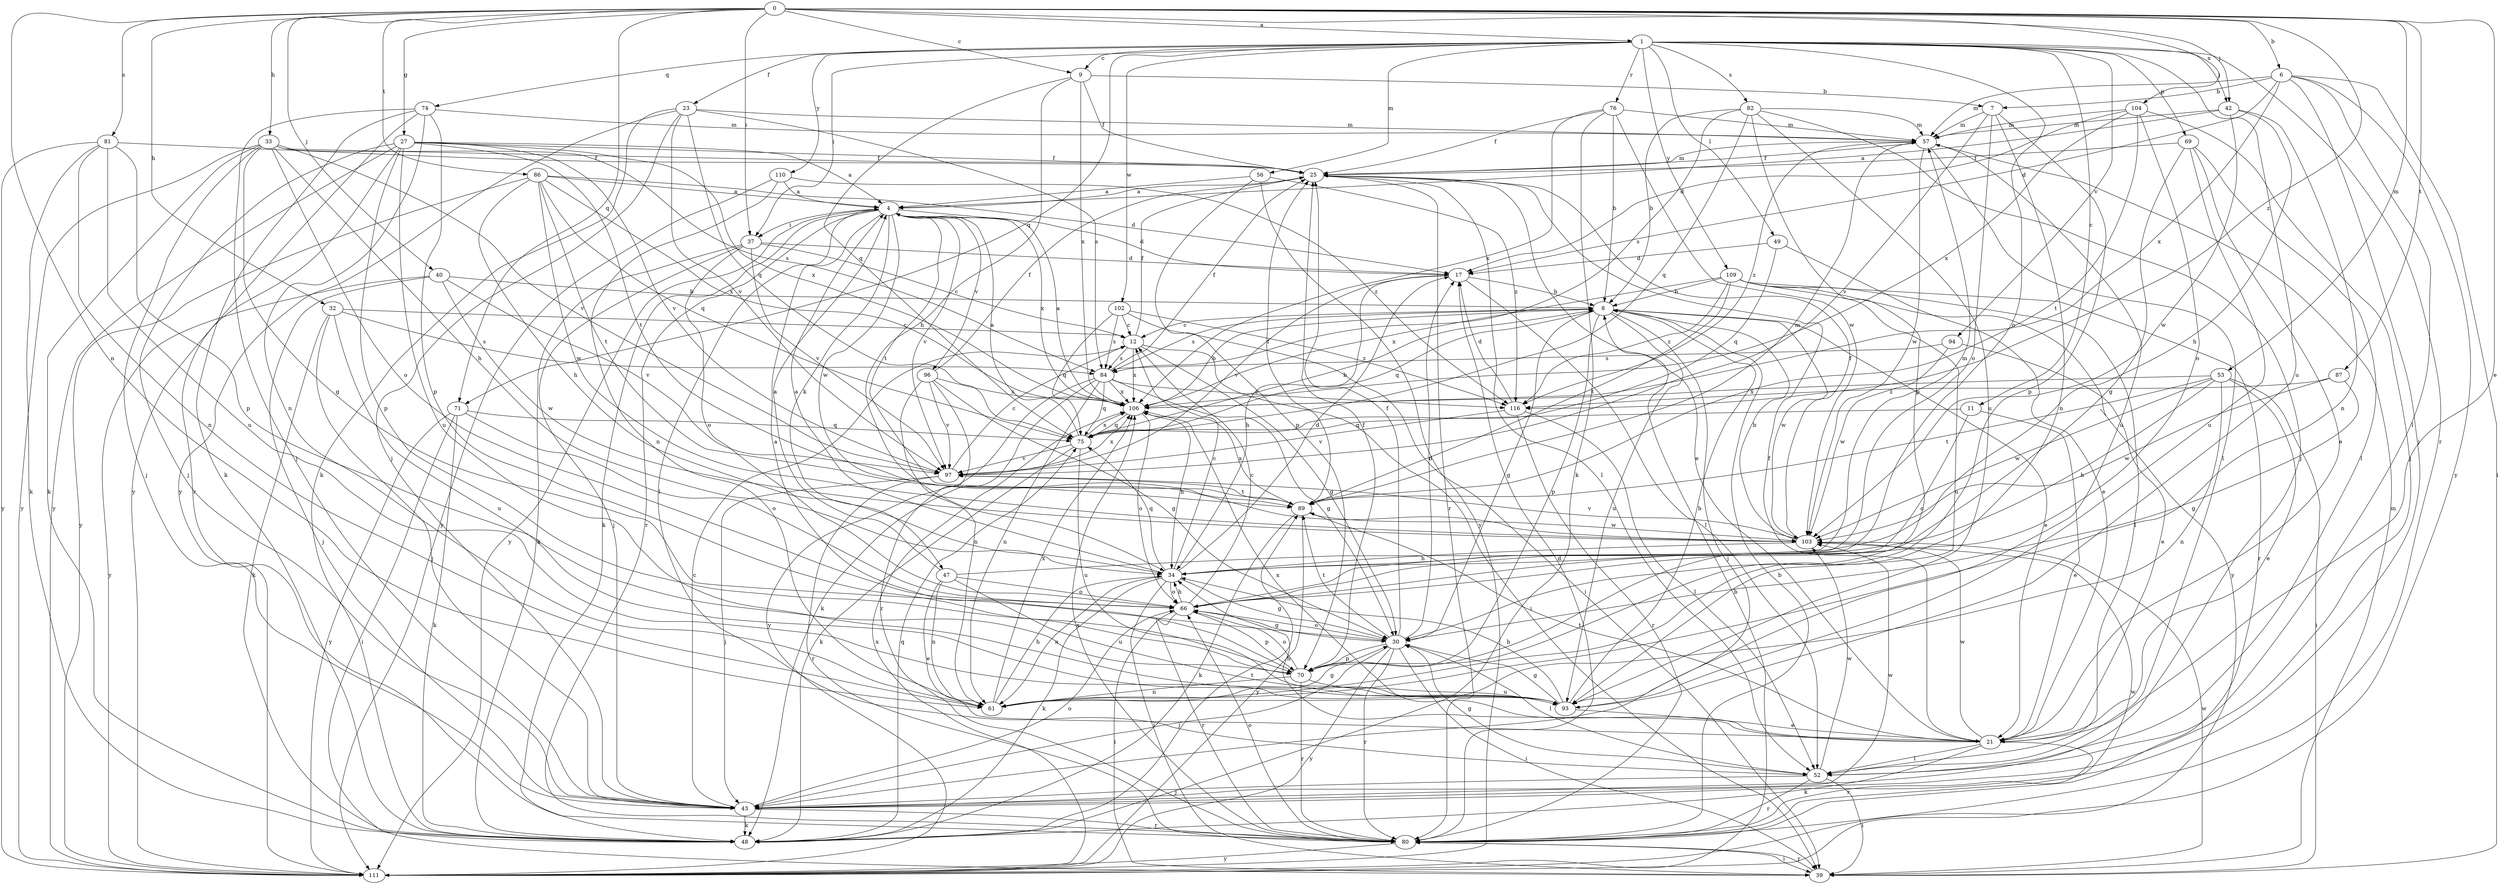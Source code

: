 strict digraph  {
0;
1;
4;
6;
7;
8;
9;
11;
12;
17;
21;
23;
25;
27;
30;
32;
33;
34;
37;
39;
40;
42;
43;
47;
48;
49;
52;
53;
56;
57;
61;
66;
69;
70;
71;
74;
75;
76;
80;
81;
82;
84;
86;
87;
89;
93;
94;
96;
97;
102;
103;
104;
106;
109;
110;
111;
116;
0 -> 1  [label=a];
0 -> 6  [label=b];
0 -> 9  [label=c];
0 -> 21  [label=e];
0 -> 27  [label=g];
0 -> 32  [label=h];
0 -> 33  [label=h];
0 -> 37  [label=i];
0 -> 40  [label=j];
0 -> 42  [label=j];
0 -> 53  [label=m];
0 -> 61  [label=n];
0 -> 71  [label=q];
0 -> 81  [label=s];
0 -> 86  [label=t];
0 -> 87  [label=t];
0 -> 104  [label=x];
0 -> 116  [label=z];
1 -> 9  [label=c];
1 -> 11  [label=c];
1 -> 23  [label=f];
1 -> 37  [label=i];
1 -> 42  [label=j];
1 -> 49  [label=l];
1 -> 56  [label=m];
1 -> 66  [label=o];
1 -> 69  [label=p];
1 -> 71  [label=q];
1 -> 74  [label=q];
1 -> 76  [label=r];
1 -> 80  [label=r];
1 -> 82  [label=s];
1 -> 93  [label=u];
1 -> 94  [label=v];
1 -> 102  [label=w];
1 -> 109  [label=y];
1 -> 110  [label=y];
4 -> 17  [label=d];
4 -> 37  [label=i];
4 -> 47  [label=k];
4 -> 48  [label=k];
4 -> 52  [label=l];
4 -> 80  [label=r];
4 -> 89  [label=t];
4 -> 96  [label=v];
4 -> 97  [label=v];
4 -> 103  [label=w];
4 -> 106  [label=x];
4 -> 111  [label=y];
6 -> 7  [label=b];
6 -> 17  [label=d];
6 -> 39  [label=i];
6 -> 43  [label=j];
6 -> 52  [label=l];
6 -> 57  [label=m];
6 -> 106  [label=x];
6 -> 111  [label=y];
7 -> 57  [label=m];
7 -> 61  [label=n];
7 -> 66  [label=o];
7 -> 70  [label=p];
7 -> 97  [label=v];
8 -> 12  [label=c];
8 -> 21  [label=e];
8 -> 30  [label=g];
8 -> 43  [label=j];
8 -> 70  [label=p];
8 -> 75  [label=q];
8 -> 84  [label=s];
8 -> 93  [label=u];
8 -> 103  [label=w];
9 -> 7  [label=b];
9 -> 25  [label=f];
9 -> 34  [label=h];
9 -> 75  [label=q];
9 -> 106  [label=x];
11 -> 21  [label=e];
11 -> 66  [label=o];
11 -> 75  [label=q];
12 -> 25  [label=f];
12 -> 30  [label=g];
12 -> 39  [label=i];
12 -> 84  [label=s];
12 -> 106  [label=x];
17 -> 8  [label=b];
17 -> 34  [label=h];
17 -> 52  [label=l];
17 -> 97  [label=v];
21 -> 25  [label=f];
21 -> 34  [label=h];
21 -> 48  [label=k];
21 -> 52  [label=l];
21 -> 80  [label=r];
21 -> 89  [label=t];
21 -> 103  [label=w];
21 -> 106  [label=x];
23 -> 43  [label=j];
23 -> 48  [label=k];
23 -> 57  [label=m];
23 -> 75  [label=q];
23 -> 84  [label=s];
23 -> 97  [label=v];
23 -> 111  [label=y];
25 -> 4  [label=a];
25 -> 21  [label=e];
25 -> 52  [label=l];
25 -> 57  [label=m];
25 -> 80  [label=r];
27 -> 4  [label=a];
27 -> 25  [label=f];
27 -> 43  [label=j];
27 -> 70  [label=p];
27 -> 80  [label=r];
27 -> 89  [label=t];
27 -> 93  [label=u];
27 -> 97  [label=v];
27 -> 106  [label=x];
27 -> 111  [label=y];
30 -> 17  [label=d];
30 -> 25  [label=f];
30 -> 39  [label=i];
30 -> 43  [label=j];
30 -> 52  [label=l];
30 -> 66  [label=o];
30 -> 70  [label=p];
30 -> 80  [label=r];
30 -> 89  [label=t];
30 -> 111  [label=y];
32 -> 12  [label=c];
32 -> 43  [label=j];
32 -> 48  [label=k];
32 -> 84  [label=s];
32 -> 93  [label=u];
33 -> 25  [label=f];
33 -> 30  [label=g];
33 -> 34  [label=h];
33 -> 43  [label=j];
33 -> 48  [label=k];
33 -> 66  [label=o];
33 -> 84  [label=s];
33 -> 97  [label=v];
33 -> 111  [label=y];
34 -> 4  [label=a];
34 -> 12  [label=c];
34 -> 17  [label=d];
34 -> 30  [label=g];
34 -> 39  [label=i];
34 -> 48  [label=k];
34 -> 61  [label=n];
34 -> 66  [label=o];
34 -> 75  [label=q];
37 -> 12  [label=c];
37 -> 17  [label=d];
37 -> 43  [label=j];
37 -> 48  [label=k];
37 -> 66  [label=o];
37 -> 97  [label=v];
39 -> 57  [label=m];
39 -> 80  [label=r];
39 -> 103  [label=w];
40 -> 8  [label=b];
40 -> 43  [label=j];
40 -> 97  [label=v];
40 -> 103  [label=w];
40 -> 111  [label=y];
42 -> 4  [label=a];
42 -> 34  [label=h];
42 -> 57  [label=m];
42 -> 61  [label=n];
42 -> 103  [label=w];
43 -> 12  [label=c];
43 -> 48  [label=k];
43 -> 66  [label=o];
43 -> 80  [label=r];
43 -> 103  [label=w];
47 -> 4  [label=a];
47 -> 21  [label=e];
47 -> 57  [label=m];
47 -> 61  [label=n];
47 -> 66  [label=o];
47 -> 93  [label=u];
48 -> 75  [label=q];
48 -> 89  [label=t];
49 -> 17  [label=d];
49 -> 21  [label=e];
49 -> 75  [label=q];
52 -> 30  [label=g];
52 -> 39  [label=i];
52 -> 43  [label=j];
52 -> 80  [label=r];
52 -> 103  [label=w];
53 -> 21  [label=e];
53 -> 34  [label=h];
53 -> 39  [label=i];
53 -> 61  [label=n];
53 -> 89  [label=t];
53 -> 103  [label=w];
53 -> 106  [label=x];
56 -> 4  [label=a];
56 -> 70  [label=p];
56 -> 111  [label=y];
56 -> 116  [label=z];
57 -> 25  [label=f];
57 -> 52  [label=l];
57 -> 93  [label=u];
57 -> 103  [label=w];
57 -> 116  [label=z];
61 -> 30  [label=g];
61 -> 34  [label=h];
61 -> 106  [label=x];
66 -> 12  [label=c];
66 -> 30  [label=g];
66 -> 34  [label=h];
66 -> 39  [label=i];
66 -> 70  [label=p];
66 -> 80  [label=r];
69 -> 21  [label=e];
69 -> 25  [label=f];
69 -> 30  [label=g];
69 -> 52  [label=l];
69 -> 93  [label=u];
70 -> 4  [label=a];
70 -> 25  [label=f];
70 -> 61  [label=n];
70 -> 66  [label=o];
70 -> 80  [label=r];
70 -> 93  [label=u];
71 -> 39  [label=i];
71 -> 48  [label=k];
71 -> 66  [label=o];
71 -> 75  [label=q];
71 -> 111  [label=y];
74 -> 43  [label=j];
74 -> 48  [label=k];
74 -> 57  [label=m];
74 -> 61  [label=n];
74 -> 70  [label=p];
74 -> 111  [label=y];
75 -> 4  [label=a];
75 -> 8  [label=b];
75 -> 48  [label=k];
75 -> 93  [label=u];
75 -> 97  [label=v];
75 -> 106  [label=x];
76 -> 8  [label=b];
76 -> 25  [label=f];
76 -> 48  [label=k];
76 -> 57  [label=m];
76 -> 103  [label=w];
76 -> 106  [label=x];
80 -> 8  [label=b];
80 -> 17  [label=d];
80 -> 39  [label=i];
80 -> 66  [label=o];
80 -> 103  [label=w];
80 -> 106  [label=x];
80 -> 111  [label=y];
81 -> 25  [label=f];
81 -> 48  [label=k];
81 -> 61  [label=n];
81 -> 70  [label=p];
81 -> 93  [label=u];
81 -> 111  [label=y];
82 -> 8  [label=b];
82 -> 43  [label=j];
82 -> 57  [label=m];
82 -> 70  [label=p];
82 -> 75  [label=q];
82 -> 84  [label=s];
82 -> 93  [label=u];
84 -> 25  [label=f];
84 -> 30  [label=g];
84 -> 48  [label=k];
84 -> 61  [label=n];
84 -> 75  [label=q];
84 -> 106  [label=x];
84 -> 111  [label=y];
84 -> 116  [label=z];
86 -> 4  [label=a];
86 -> 17  [label=d];
86 -> 34  [label=h];
86 -> 75  [label=q];
86 -> 89  [label=t];
86 -> 103  [label=w];
86 -> 106  [label=x];
86 -> 111  [label=y];
87 -> 30  [label=g];
87 -> 103  [label=w];
87 -> 116  [label=z];
89 -> 25  [label=f];
89 -> 48  [label=k];
89 -> 57  [label=m];
89 -> 103  [label=w];
89 -> 106  [label=x];
89 -> 111  [label=y];
93 -> 8  [label=b];
93 -> 21  [label=e];
93 -> 30  [label=g];
93 -> 34  [label=h];
94 -> 21  [label=e];
94 -> 84  [label=s];
94 -> 103  [label=w];
96 -> 25  [label=f];
96 -> 30  [label=g];
96 -> 61  [label=n];
96 -> 80  [label=r];
96 -> 97  [label=v];
96 -> 106  [label=x];
97 -> 12  [label=c];
97 -> 43  [label=j];
97 -> 80  [label=r];
97 -> 89  [label=t];
97 -> 106  [label=x];
102 -> 12  [label=c];
102 -> 39  [label=i];
102 -> 75  [label=q];
102 -> 84  [label=s];
102 -> 116  [label=z];
103 -> 8  [label=b];
103 -> 25  [label=f];
103 -> 34  [label=h];
103 -> 97  [label=v];
104 -> 17  [label=d];
104 -> 43  [label=j];
104 -> 57  [label=m];
104 -> 66  [label=o];
104 -> 89  [label=t];
104 -> 106  [label=x];
106 -> 4  [label=a];
106 -> 8  [label=b];
106 -> 34  [label=h];
106 -> 66  [label=o];
106 -> 75  [label=q];
109 -> 8  [label=b];
109 -> 52  [label=l];
109 -> 80  [label=r];
109 -> 89  [label=t];
109 -> 93  [label=u];
109 -> 106  [label=x];
109 -> 111  [label=y];
109 -> 116  [label=z];
110 -> 4  [label=a];
110 -> 61  [label=n];
110 -> 111  [label=y];
110 -> 116  [label=z];
111 -> 8  [label=b];
111 -> 106  [label=x];
116 -> 17  [label=d];
116 -> 52  [label=l];
116 -> 80  [label=r];
116 -> 97  [label=v];
}
